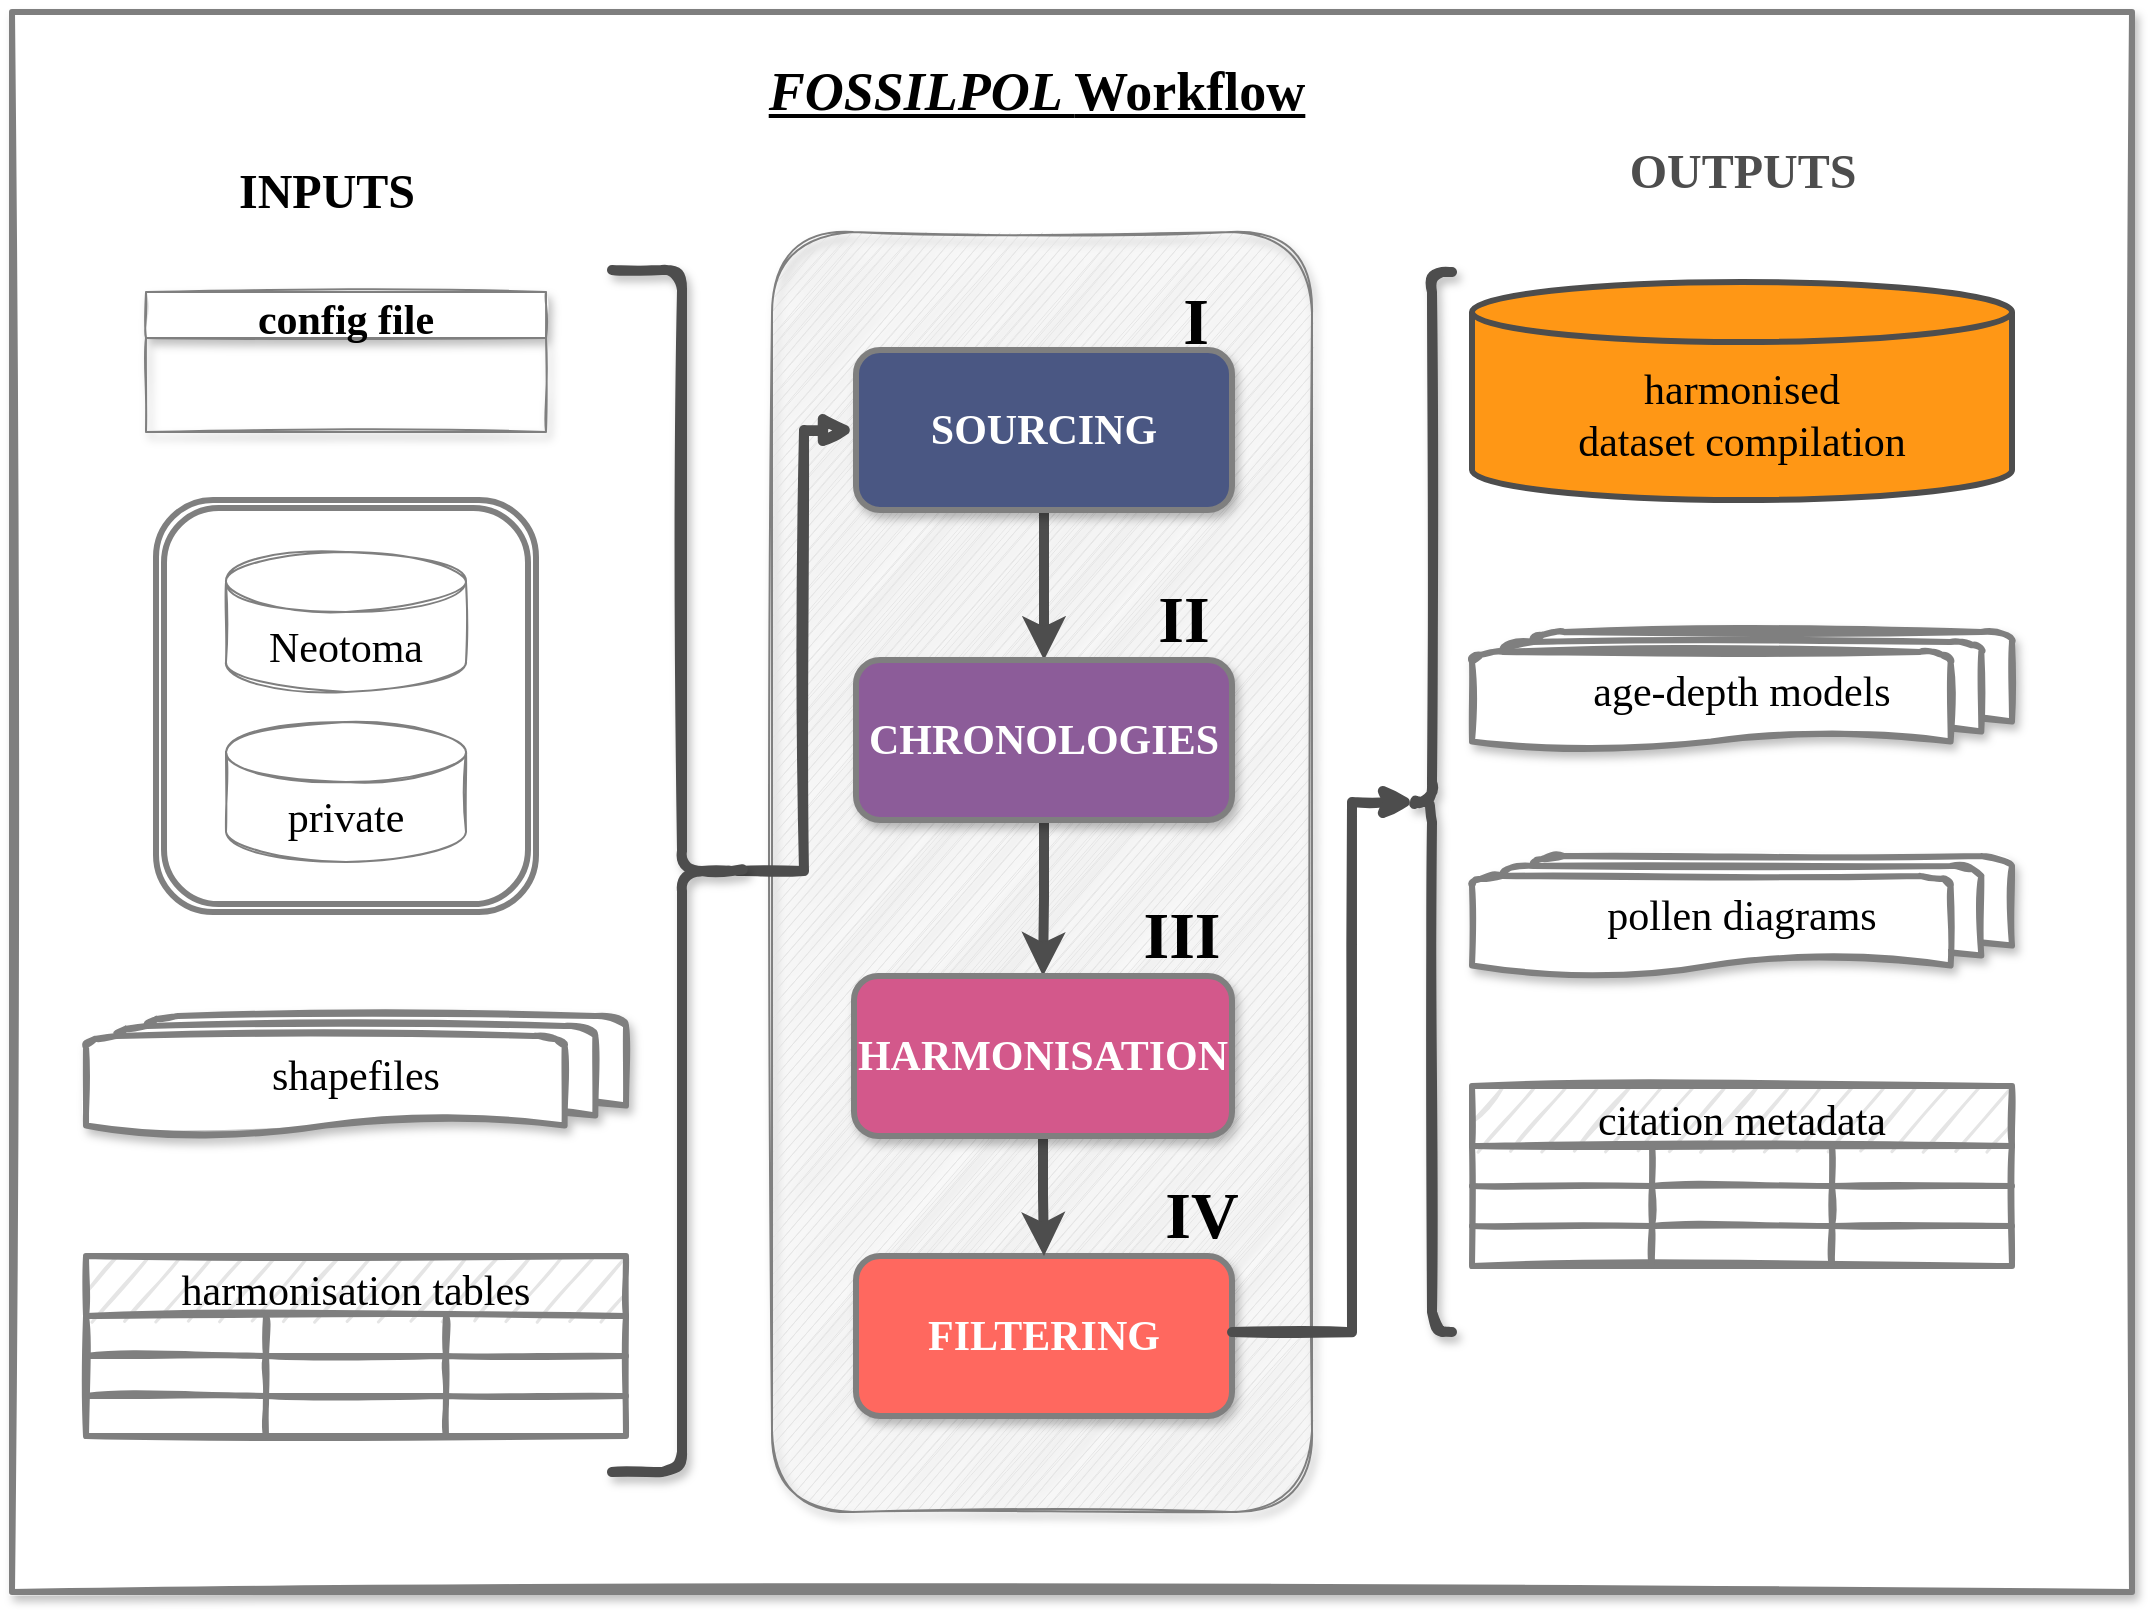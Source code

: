 <mxfile version="20.0.1" type="device"><diagram id="kgpKYQtTHZ0yAKxKKP6v" name="Page-1"><mxGraphModel dx="2881" dy="1041" grid="1" gridSize="10" guides="1" tooltips="1" connect="1" arrows="1" fold="1" page="1" pageScale="1" pageWidth="850" pageHeight="1100" math="0" shadow="0"><root><mxCell id="0"/><mxCell id="1" parent="0"/><mxCell id="CtJfz06DcJMWu07OVbrL-68" value="" style="rounded=0;whiteSpace=wrap;html=1;shadow=1;sketch=1;fontFamily=Lucida Console;fontSize=21;strokeColor=#7F7F7F;strokeWidth=3;" parent="1" vertex="1"><mxGeometry x="-420" y="180" width="1060" height="790" as="geometry"/></mxCell><mxCell id="CtJfz06DcJMWu07OVbrL-84" value="" style="shape=ext;double=1;rounded=1;whiteSpace=wrap;html=1;shadow=0;sketch=0;fontFamily=Lucida Console;fontSize=21;strokeColor=#7f7f7f;strokeWidth=3;" parent="1" vertex="1"><mxGeometry x="-348" y="424" width="190" height="206" as="geometry"/></mxCell><mxCell id="CtJfz06DcJMWu07OVbrL-42" value="" style="rounded=1;whiteSpace=wrap;html=1;shadow=1;sketch=1;fontFamily=Lucida Console;fontSize=21;fillColor=#E5E5E5;fontColor=#333333;strokeColor=#7f7f7f;" parent="1" vertex="1"><mxGeometry x="-40" y="290" width="270" height="640" as="geometry"/></mxCell><mxCell id="CtJfz06DcJMWu07OVbrL-4" style="edgeStyle=orthogonalEdgeStyle;rounded=0;orthogonalLoop=1;jettySize=auto;html=1;exitX=0.5;exitY=1;exitDx=0;exitDy=0;entryX=0.5;entryY=0;entryDx=0;entryDy=0;strokeWidth=5;strokeColor=#4D4D4D;" parent="1" source="D8-KQS5gUGrc6W0yMjmw-4" target="D8-KQS5gUGrc6W0yMjmw-228" edge="1"><mxGeometry relative="1" as="geometry"/></mxCell><mxCell id="D8-KQS5gUGrc6W0yMjmw-4" value="SOURCING" style="rounded=1;whiteSpace=wrap;html=1;fontFamily=Lucida Console;fontSize=21;sketch=0;fillColor=#4A5783;strokeColor=#7F7F7F;fontColor=#FFFFFF;shadow=1;fontStyle=1;labelBorderColor=none;labelBackgroundColor=none;strokeWidth=3;" parent="1" vertex="1"><mxGeometry x="2" y="349" width="188" height="80" as="geometry"/></mxCell><mxCell id="D8-KQS5gUGrc6W0yMjmw-6" value="Neotoma" style="shape=cylinder3;whiteSpace=wrap;html=1;boundedLbl=1;backgroundOutline=1;size=15;rounded=0;glass=1;fontFamily=Lucida Console;fontSize=21;sketch=1;strokeColor=#7F7F7F;fontColor=#000000;" parent="1" vertex="1"><mxGeometry x="-313" y="450" width="120" height="70" as="geometry"/></mxCell><mxCell id="CtJfz06DcJMWu07OVbrL-5" style="edgeStyle=orthogonalEdgeStyle;rounded=0;orthogonalLoop=1;jettySize=auto;html=1;exitX=0.5;exitY=1;exitDx=0;exitDy=0;entryX=0.5;entryY=0;entryDx=0;entryDy=0;endSize=6;strokeWidth=5;strokeColor=#4D4D4D;" parent="1" source="D8-KQS5gUGrc6W0yMjmw-228" target="ljsbQq2XFhJ2r-xU6_tJ-36" edge="1"><mxGeometry relative="1" as="geometry"/></mxCell><mxCell id="D8-KQS5gUGrc6W0yMjmw-228" value="CHRONOLOGIES" style="rounded=1;whiteSpace=wrap;html=1;fontFamily=Lucida Console;fontSize=21;sketch=0;fillColor=#8C5C99;strokeColor=#7f7f7f;fontColor=#FFFFFF;shadow=1;fontStyle=1;strokeWidth=3;" parent="1" vertex="1"><mxGeometry x="2" y="504" width="188" height="80" as="geometry"/></mxCell><mxCell id="ljsbQq2XFhJ2r-xU6_tJ-159" value="FILTERING" style="rounded=1;whiteSpace=wrap;html=1;fontFamily=Lucida Console;fontSize=21;sketch=0;fillColor=#FF685F;strokeColor=#7f7f7f;fontColor=#FFFFFF;shadow=1;fontStyle=1;strokeWidth=3;" parent="1" vertex="1"><mxGeometry x="2" y="802" width="188" height="80" as="geometry"/></mxCell><mxCell id="ljsbQq2XFhJ2r-xU6_tJ-161" style="edgeStyle=orthogonalEdgeStyle;rounded=0;sketch=0;orthogonalLoop=1;jettySize=auto;html=1;exitX=0.5;exitY=1;exitDx=0;exitDy=0;entryX=0.5;entryY=0;entryDx=0;entryDy=0;fontFamily=Lucida Console;fontSize=15;" parent="1" edge="1"><mxGeometry relative="1" as="geometry"><mxPoint x="1688" y="1421" as="sourcePoint"/></mxGeometry></mxCell><mxCell id="ljsbQq2XFhJ2r-xU6_tJ-167" style="edgeStyle=orthogonalEdgeStyle;rounded=0;orthogonalLoop=1;jettySize=auto;html=1;exitX=0;exitY=0.5;exitDx=0;exitDy=0;exitPerimeter=0;entryX=0.5;entryY=0;entryDx=0;entryDy=0;fontFamily=Lucida Console;fontSize=100;" parent="1" edge="1"><mxGeometry relative="1" as="geometry"><mxPoint x="1688" y="1391" as="targetPoint"/></mxGeometry></mxCell><mxCell id="CtJfz06DcJMWu07OVbrL-6" style="edgeStyle=orthogonalEdgeStyle;rounded=0;orthogonalLoop=1;jettySize=auto;html=1;exitX=0.5;exitY=1;exitDx=0;exitDy=0;entryX=0.5;entryY=0;entryDx=0;entryDy=0;strokeWidth=5;strokeColor=#4D4D4D;" parent="1" source="ljsbQq2XFhJ2r-xU6_tJ-36" target="ljsbQq2XFhJ2r-xU6_tJ-159" edge="1"><mxGeometry relative="1" as="geometry"/></mxCell><mxCell id="ljsbQq2XFhJ2r-xU6_tJ-36" value="HARMONISATION" style="rounded=1;whiteSpace=wrap;html=1;fontFamily=Lucida Console;fontSize=21;sketch=0;fillColor=#D3588B;strokeColor=#7f7f7f;fontColor=#FFFFFF;shadow=1;fontStyle=1;strokeWidth=3;" parent="1" vertex="1"><mxGeometry x="1" y="662" width="189" height="80" as="geometry"/></mxCell><mxCell id="CtJfz06DcJMWu07OVbrL-1" value="private" style="shape=cylinder3;whiteSpace=wrap;html=1;boundedLbl=1;backgroundOutline=1;size=15;rounded=0;glass=1;fontFamily=Lucida Console;fontSize=21;sketch=1;strokeColor=#7f7f7f;fontColor=#000000;" parent="1" vertex="1"><mxGeometry x="-313" y="535" width="120" height="70" as="geometry"/></mxCell><mxCell id="CtJfz06DcJMWu07OVbrL-11" value="&lt;b style=&quot;font-size: 33px;&quot;&gt;&lt;font style=&quot;font-size: 33px;&quot;&gt;I&lt;/font&gt;&lt;/b&gt;" style="text;html=1;strokeColor=none;fillColor=none;align=center;verticalAlign=middle;whiteSpace=wrap;rounded=0;sketch=0;fontFamily=Lucida Console;fontSize=33;" parent="1" vertex="1"><mxGeometry x="142" y="260" width="60" height="150" as="geometry"/></mxCell><mxCell id="CtJfz06DcJMWu07OVbrL-12" value="&lt;b style=&quot;font-size: 33px;&quot;&gt;&lt;font style=&quot;font-size: 33px;&quot;&gt;II&lt;/font&gt;&lt;/b&gt;" style="text;html=1;strokeColor=none;fillColor=none;align=center;verticalAlign=middle;whiteSpace=wrap;rounded=0;sketch=0;fontFamily=Lucida Console;fontSize=33;" parent="1" vertex="1"><mxGeometry x="121" y="409" width="90" height="150" as="geometry"/></mxCell><mxCell id="CtJfz06DcJMWu07OVbrL-13" value="&lt;b style=&quot;font-size: 33px;&quot;&gt;&lt;font style=&quot;font-size: 33px;&quot;&gt;III&lt;/font&gt;&lt;/b&gt;" style="text;html=1;strokeColor=none;fillColor=none;align=center;verticalAlign=middle;whiteSpace=wrap;rounded=0;sketch=0;fontFamily=Lucida Console;fontSize=33;" parent="1" vertex="1"><mxGeometry x="120" y="567" width="90" height="150" as="geometry"/></mxCell><mxCell id="CtJfz06DcJMWu07OVbrL-14" value="&lt;b style=&quot;font-size: 33px;&quot;&gt;&lt;font style=&quot;font-size: 33px;&quot;&gt;IV&lt;/font&gt;&lt;/b&gt;" style="text;html=1;strokeColor=none;fillColor=none;align=center;verticalAlign=middle;whiteSpace=wrap;rounded=0;sketch=0;fontFamily=Lucida Console;fontSize=33;" parent="1" vertex="1"><mxGeometry x="130" y="707" width="90" height="150" as="geometry"/></mxCell><mxCell id="CtJfz06DcJMWu07OVbrL-17" value="INPUTS" style="text;strokeColor=none;fillColor=none;html=1;fontSize=24;fontStyle=1;verticalAlign=middle;align=center;shadow=1;sketch=1;fontFamily=Lucida Console;fontColor=#000000;" parent="1" vertex="1"><mxGeometry x="-313" y="250" width="100" height="40" as="geometry"/></mxCell><mxCell id="CtJfz06DcJMWu07OVbrL-18" style="edgeStyle=orthogonalEdgeStyle;rounded=0;orthogonalLoop=1;jettySize=auto;html=1;exitX=0.5;exitY=1;exitDx=0;exitDy=0;fontFamily=Lucida Console;fontSize=16;" parent="1" edge="1"><mxGeometry relative="1" as="geometry"><mxPoint x="-243" y="880.33" as="sourcePoint"/><mxPoint x="-243" y="880.33" as="targetPoint"/></mxGeometry></mxCell><mxCell id="CtJfz06DcJMWu07OVbrL-35" value="shapefiles" style="strokeWidth=3;html=1;shape=mxgraph.flowchart.multi-document;whiteSpace=wrap;shadow=1;sketch=1;fontFamily=Lucida Console;fontSize=21;fontColor=#000000;strokeColor=#7f7f7f;" parent="1" vertex="1"><mxGeometry x="-383" y="682" width="270" height="60" as="geometry"/></mxCell><mxCell id="CtJfz06DcJMWu07OVbrL-43" value="OUTPUTS" style="text;strokeColor=none;fillColor=none;html=1;fontSize=24;fontStyle=1;verticalAlign=middle;align=center;shadow=1;sketch=1;fontFamily=Lucida Console;fontColor=#4d4d4d;" parent="1" vertex="1"><mxGeometry x="395" y="240" width="100" height="40" as="geometry"/></mxCell><mxCell id="CtJfz06DcJMWu07OVbrL-45" value="harmonised &lt;br&gt;dataset compilation" style="shape=cylinder3;whiteSpace=wrap;html=1;boundedLbl=1;backgroundOutline=1;size=15;rounded=0;glass=1;fontFamily=Lucida Console;fontSize=21;sketch=0;strokeColor=#4D4D4D;strokeWidth=3;fillColor=#FF9715;" parent="1" vertex="1"><mxGeometry x="310" y="315" width="270" height="109" as="geometry"/></mxCell><mxCell id="CtJfz06DcJMWu07OVbrL-46" value="pollen diagrams" style="strokeWidth=3;html=1;shape=mxgraph.flowchart.multi-document;whiteSpace=wrap;shadow=1;sketch=1;fontFamily=Lucida Console;fontSize=21;strokeColor=#7f7f7f;" parent="1" vertex="1"><mxGeometry x="310" y="602" width="270" height="60" as="geometry"/></mxCell><mxCell id="CtJfz06DcJMWu07OVbrL-47" value="age-depth models" style="strokeWidth=3;html=1;shape=mxgraph.flowchart.multi-document;whiteSpace=wrap;shadow=1;sketch=1;fontFamily=Lucida Console;fontSize=21;strokeColor=#7f7f7f;" parent="1" vertex="1"><mxGeometry x="310" y="490" width="270" height="60" as="geometry"/></mxCell><mxCell id="CtJfz06DcJMWu07OVbrL-52" value="citation metadata" style="shape=table;startSize=30;container=1;collapsible=0;childLayout=tableLayout;fontStyle=0;align=center;pointerEvents=1;sketch=1;fontFamily=Lucida Console;fontSize=21;fillColor=#e5e5e5;strokeColor=#7f7f7f;strokeWidth=3;" parent="1" vertex="1"><mxGeometry x="310" y="717" width="270" height="90" as="geometry"/></mxCell><mxCell id="CtJfz06DcJMWu07OVbrL-53" value="" style="shape=partialRectangle;html=1;whiteSpace=wrap;collapsible=0;dropTarget=0;pointerEvents=0;fillColor=none;top=0;left=0;bottom=0;right=0;points=[[0,0.5],[1,0.5]];portConstraint=eastwest;sketch=0;fontFamily=Lucida Console;fontSize=20;" parent="CtJfz06DcJMWu07OVbrL-52" vertex="1"><mxGeometry y="30" width="270" height="20" as="geometry"/></mxCell><mxCell id="CtJfz06DcJMWu07OVbrL-54" value="" style="shape=partialRectangle;html=1;whiteSpace=wrap;connectable=0;fillColor=none;top=0;left=0;bottom=0;right=0;overflow=hidden;pointerEvents=1;sketch=0;fontFamily=Lucida Console;fontSize=20;" parent="CtJfz06DcJMWu07OVbrL-53" vertex="1"><mxGeometry width="90" height="20" as="geometry"><mxRectangle width="90" height="20" as="alternateBounds"/></mxGeometry></mxCell><mxCell id="CtJfz06DcJMWu07OVbrL-55" value="" style="shape=partialRectangle;html=1;whiteSpace=wrap;connectable=0;fillColor=none;top=0;left=0;bottom=0;right=0;overflow=hidden;pointerEvents=1;sketch=0;fontFamily=Lucida Console;fontSize=20;" parent="CtJfz06DcJMWu07OVbrL-53" vertex="1"><mxGeometry x="90" width="90" height="20" as="geometry"><mxRectangle width="90" height="20" as="alternateBounds"/></mxGeometry></mxCell><mxCell id="CtJfz06DcJMWu07OVbrL-56" value="" style="shape=partialRectangle;html=1;whiteSpace=wrap;connectable=0;fillColor=none;top=0;left=0;bottom=0;right=0;overflow=hidden;pointerEvents=1;sketch=0;fontFamily=Lucida Console;fontSize=20;" parent="CtJfz06DcJMWu07OVbrL-53" vertex="1"><mxGeometry x="180" width="90" height="20" as="geometry"><mxRectangle width="90" height="20" as="alternateBounds"/></mxGeometry></mxCell><mxCell id="CtJfz06DcJMWu07OVbrL-57" value="" style="shape=partialRectangle;html=1;whiteSpace=wrap;collapsible=0;dropTarget=0;pointerEvents=0;fillColor=none;top=0;left=0;bottom=0;right=0;points=[[0,0.5],[1,0.5]];portConstraint=eastwest;sketch=0;fontFamily=Lucida Console;fontSize=20;" parent="CtJfz06DcJMWu07OVbrL-52" vertex="1"><mxGeometry y="50" width="270" height="20" as="geometry"/></mxCell><mxCell id="CtJfz06DcJMWu07OVbrL-58" value="" style="shape=partialRectangle;html=1;whiteSpace=wrap;connectable=0;fillColor=none;top=0;left=0;bottom=0;right=0;overflow=hidden;pointerEvents=1;sketch=0;fontFamily=Lucida Console;fontSize=20;" parent="CtJfz06DcJMWu07OVbrL-57" vertex="1"><mxGeometry width="90" height="20" as="geometry"><mxRectangle width="90" height="20" as="alternateBounds"/></mxGeometry></mxCell><mxCell id="CtJfz06DcJMWu07OVbrL-59" value="" style="shape=partialRectangle;html=1;whiteSpace=wrap;connectable=0;fillColor=none;top=0;left=0;bottom=0;right=0;overflow=hidden;pointerEvents=1;sketch=0;fontFamily=Lucida Console;fontSize=20;" parent="CtJfz06DcJMWu07OVbrL-57" vertex="1"><mxGeometry x="90" width="90" height="20" as="geometry"><mxRectangle width="90" height="20" as="alternateBounds"/></mxGeometry></mxCell><mxCell id="CtJfz06DcJMWu07OVbrL-60" value="" style="shape=partialRectangle;html=1;whiteSpace=wrap;connectable=0;fillColor=none;top=0;left=0;bottom=0;right=0;overflow=hidden;pointerEvents=1;sketch=0;fontFamily=Lucida Console;fontSize=20;" parent="CtJfz06DcJMWu07OVbrL-57" vertex="1"><mxGeometry x="180" width="90" height="20" as="geometry"><mxRectangle width="90" height="20" as="alternateBounds"/></mxGeometry></mxCell><mxCell id="CtJfz06DcJMWu07OVbrL-61" value="" style="shape=partialRectangle;html=1;whiteSpace=wrap;collapsible=0;dropTarget=0;pointerEvents=0;fillColor=none;top=0;left=0;bottom=0;right=0;points=[[0,0.5],[1,0.5]];portConstraint=eastwest;sketch=0;fontFamily=Lucida Console;fontSize=20;" parent="CtJfz06DcJMWu07OVbrL-52" vertex="1"><mxGeometry y="70" width="270" height="20" as="geometry"/></mxCell><mxCell id="CtJfz06DcJMWu07OVbrL-62" value="" style="shape=partialRectangle;html=1;whiteSpace=wrap;connectable=0;fillColor=none;top=0;left=0;bottom=0;right=0;overflow=hidden;pointerEvents=1;sketch=0;fontFamily=Lucida Console;fontSize=20;" parent="CtJfz06DcJMWu07OVbrL-61" vertex="1"><mxGeometry width="90" height="20" as="geometry"><mxRectangle width="90" height="20" as="alternateBounds"/></mxGeometry></mxCell><mxCell id="CtJfz06DcJMWu07OVbrL-63" value="" style="shape=partialRectangle;html=1;whiteSpace=wrap;connectable=0;fillColor=none;top=0;left=0;bottom=0;right=0;overflow=hidden;pointerEvents=1;sketch=0;fontFamily=Lucida Console;fontSize=20;" parent="CtJfz06DcJMWu07OVbrL-61" vertex="1"><mxGeometry x="90" width="90" height="20" as="geometry"><mxRectangle width="90" height="20" as="alternateBounds"/></mxGeometry></mxCell><mxCell id="CtJfz06DcJMWu07OVbrL-64" value="" style="shape=partialRectangle;html=1;whiteSpace=wrap;connectable=0;fillColor=none;top=0;left=0;bottom=0;right=0;overflow=hidden;pointerEvents=1;sketch=0;fontFamily=Lucida Console;fontSize=20;" parent="CtJfz06DcJMWu07OVbrL-61" vertex="1"><mxGeometry x="180" width="90" height="20" as="geometry"><mxRectangle width="90" height="20" as="alternateBounds"/></mxGeometry></mxCell><mxCell id="CtJfz06DcJMWu07OVbrL-67" style="edgeStyle=orthogonalEdgeStyle;rounded=0;sketch=1;orthogonalLoop=1;jettySize=auto;html=1;exitX=0.1;exitY=0.5;exitDx=0;exitDy=0;exitPerimeter=0;fontFamily=Lucida Console;fontSize=21;entryX=0.667;entryY=0.887;entryDx=0;entryDy=0;entryPerimeter=0;endArrow=none;endFill=0;startArrow=classic;startFill=1;strokeColor=#4D4D4D;strokeWidth=5;" parent="1" source="CtJfz06DcJMWu07OVbrL-66" target="CtJfz06DcJMWu07OVbrL-14" edge="1"><mxGeometry relative="1" as="geometry"><mxPoint x="250" y="590" as="targetPoint"/></mxGeometry></mxCell><mxCell id="CtJfz06DcJMWu07OVbrL-66" value="" style="shape=curlyBracket;whiteSpace=wrap;html=1;rounded=1;shadow=1;sketch=1;fontFamily=Lucida Console;fontSize=21;strokeColor=#4D4D4D;strokeWidth=5;" parent="1" vertex="1"><mxGeometry x="280" y="310" width="20" height="530" as="geometry"/></mxCell><mxCell id="CtJfz06DcJMWu07OVbrL-69" value="harmonisation tables" style="shape=table;startSize=30;container=1;collapsible=0;childLayout=tableLayout;fontStyle=0;align=center;pointerEvents=1;sketch=1;fontFamily=Lucida Console;fontSize=21;fillColor=#e5e5e5;strokeColor=#7f7f7f;fontColor=#000000;strokeWidth=3;" parent="1" vertex="1"><mxGeometry x="-383" y="802" width="270" height="90" as="geometry"/></mxCell><mxCell id="CtJfz06DcJMWu07OVbrL-70" value="" style="shape=partialRectangle;html=1;whiteSpace=wrap;collapsible=0;dropTarget=0;pointerEvents=0;fillColor=none;top=0;left=0;bottom=0;right=0;points=[[0,0.5],[1,0.5]];portConstraint=eastwest;sketch=0;fontFamily=Lucida Console;fontSize=20;" parent="CtJfz06DcJMWu07OVbrL-69" vertex="1"><mxGeometry y="30" width="270" height="20" as="geometry"/></mxCell><mxCell id="CtJfz06DcJMWu07OVbrL-71" value="" style="shape=partialRectangle;html=1;whiteSpace=wrap;connectable=0;fillColor=none;top=0;left=0;bottom=0;right=0;overflow=hidden;pointerEvents=1;sketch=0;fontFamily=Lucida Console;fontSize=20;" parent="CtJfz06DcJMWu07OVbrL-70" vertex="1"><mxGeometry width="90" height="20" as="geometry"><mxRectangle width="90" height="20" as="alternateBounds"/></mxGeometry></mxCell><mxCell id="CtJfz06DcJMWu07OVbrL-72" value="" style="shape=partialRectangle;html=1;whiteSpace=wrap;connectable=0;fillColor=none;top=0;left=0;bottom=0;right=0;overflow=hidden;pointerEvents=1;sketch=0;fontFamily=Lucida Console;fontSize=20;" parent="CtJfz06DcJMWu07OVbrL-70" vertex="1"><mxGeometry x="90" width="90" height="20" as="geometry"><mxRectangle width="90" height="20" as="alternateBounds"/></mxGeometry></mxCell><mxCell id="CtJfz06DcJMWu07OVbrL-73" value="" style="shape=partialRectangle;html=1;whiteSpace=wrap;connectable=0;fillColor=none;top=0;left=0;bottom=0;right=0;overflow=hidden;pointerEvents=1;sketch=0;fontFamily=Lucida Console;fontSize=20;" parent="CtJfz06DcJMWu07OVbrL-70" vertex="1"><mxGeometry x="180" width="90" height="20" as="geometry"><mxRectangle width="90" height="20" as="alternateBounds"/></mxGeometry></mxCell><mxCell id="CtJfz06DcJMWu07OVbrL-74" value="" style="shape=partialRectangle;html=1;whiteSpace=wrap;collapsible=0;dropTarget=0;pointerEvents=0;fillColor=none;top=0;left=0;bottom=0;right=0;points=[[0,0.5],[1,0.5]];portConstraint=eastwest;sketch=0;fontFamily=Lucida Console;fontSize=20;" parent="CtJfz06DcJMWu07OVbrL-69" vertex="1"><mxGeometry y="50" width="270" height="20" as="geometry"/></mxCell><mxCell id="CtJfz06DcJMWu07OVbrL-75" value="" style="shape=partialRectangle;html=1;whiteSpace=wrap;connectable=0;fillColor=none;top=0;left=0;bottom=0;right=0;overflow=hidden;pointerEvents=1;sketch=0;fontFamily=Lucida Console;fontSize=20;" parent="CtJfz06DcJMWu07OVbrL-74" vertex="1"><mxGeometry width="90" height="20" as="geometry"><mxRectangle width="90" height="20" as="alternateBounds"/></mxGeometry></mxCell><mxCell id="CtJfz06DcJMWu07OVbrL-76" value="" style="shape=partialRectangle;html=1;whiteSpace=wrap;connectable=0;fillColor=none;top=0;left=0;bottom=0;right=0;overflow=hidden;pointerEvents=1;sketch=0;fontFamily=Lucida Console;fontSize=20;" parent="CtJfz06DcJMWu07OVbrL-74" vertex="1"><mxGeometry x="90" width="90" height="20" as="geometry"><mxRectangle width="90" height="20" as="alternateBounds"/></mxGeometry></mxCell><mxCell id="CtJfz06DcJMWu07OVbrL-77" value="" style="shape=partialRectangle;html=1;whiteSpace=wrap;connectable=0;fillColor=none;top=0;left=0;bottom=0;right=0;overflow=hidden;pointerEvents=1;sketch=0;fontFamily=Lucida Console;fontSize=20;" parent="CtJfz06DcJMWu07OVbrL-74" vertex="1"><mxGeometry x="180" width="90" height="20" as="geometry"><mxRectangle width="90" height="20" as="alternateBounds"/></mxGeometry></mxCell><mxCell id="CtJfz06DcJMWu07OVbrL-78" value="" style="shape=partialRectangle;html=1;whiteSpace=wrap;collapsible=0;dropTarget=0;pointerEvents=0;fillColor=none;top=0;left=0;bottom=0;right=0;points=[[0,0.5],[1,0.5]];portConstraint=eastwest;sketch=0;fontFamily=Lucida Console;fontSize=20;" parent="CtJfz06DcJMWu07OVbrL-69" vertex="1"><mxGeometry y="70" width="270" height="20" as="geometry"/></mxCell><mxCell id="CtJfz06DcJMWu07OVbrL-79" value="" style="shape=partialRectangle;html=1;whiteSpace=wrap;connectable=0;fillColor=none;top=0;left=0;bottom=0;right=0;overflow=hidden;pointerEvents=1;sketch=0;fontFamily=Lucida Console;fontSize=20;" parent="CtJfz06DcJMWu07OVbrL-78" vertex="1"><mxGeometry width="90" height="20" as="geometry"><mxRectangle width="90" height="20" as="alternateBounds"/></mxGeometry></mxCell><mxCell id="CtJfz06DcJMWu07OVbrL-80" value="" style="shape=partialRectangle;html=1;whiteSpace=wrap;connectable=0;fillColor=none;top=0;left=0;bottom=0;right=0;overflow=hidden;pointerEvents=1;sketch=0;fontFamily=Lucida Console;fontSize=20;" parent="CtJfz06DcJMWu07OVbrL-78" vertex="1"><mxGeometry x="90" width="90" height="20" as="geometry"><mxRectangle width="90" height="20" as="alternateBounds"/></mxGeometry></mxCell><mxCell id="CtJfz06DcJMWu07OVbrL-81" value="" style="shape=partialRectangle;html=1;whiteSpace=wrap;connectable=0;fillColor=none;top=0;left=0;bottom=0;right=0;overflow=hidden;pointerEvents=1;sketch=0;fontFamily=Lucida Console;fontSize=20;" parent="CtJfz06DcJMWu07OVbrL-78" vertex="1"><mxGeometry x="180" width="90" height="20" as="geometry"><mxRectangle width="90" height="20" as="alternateBounds"/></mxGeometry></mxCell><mxCell id="CtJfz06DcJMWu07OVbrL-82" value="config file" style="swimlane;shadow=1;sketch=1;fontFamily=Lucida Console;fontSize=21;fontColor=#000000;strokeColor=#7f7f7f;" parent="1" vertex="1"><mxGeometry x="-353" y="320" width="200" height="70" as="geometry"/></mxCell><mxCell id="CtJfz06DcJMWu07OVbrL-87" style="edgeStyle=orthogonalEdgeStyle;rounded=0;sketch=1;orthogonalLoop=1;jettySize=auto;html=1;exitX=0.1;exitY=0.5;exitDx=0;exitDy=0;exitPerimeter=0;entryX=0;entryY=0.5;entryDx=0;entryDy=0;fontFamily=Lucida Console;fontSize=21;startArrow=none;startFill=0;endArrow=block;endFill=1;strokeColor=#4d4d4d;strokeWidth=5;" parent="1" source="CtJfz06DcJMWu07OVbrL-83" target="D8-KQS5gUGrc6W0yMjmw-4" edge="1"><mxGeometry relative="1" as="geometry"/></mxCell><mxCell id="CtJfz06DcJMWu07OVbrL-83" value="" style="shape=curlyBracket;whiteSpace=wrap;html=1;rounded=1;flipH=1;shadow=1;sketch=1;fontFamily=Lucida Console;fontSize=21;size=0.5;strokeColor=#4d4d4d;strokeWidth=5;" parent="1" vertex="1"><mxGeometry x="-120" y="309" width="70" height="601" as="geometry"/></mxCell><mxCell id="67rwmR_nmNs8ms3q8Gyh-1" value="&lt;i style=&quot;font-size: 27px;&quot;&gt;FOSSILPOL &lt;/i&gt;Workflow" style="text;strokeColor=none;fillColor=none;html=1;fontSize=27;fontStyle=5;verticalAlign=middle;align=center;shadow=1;sketch=1;fontFamily=Lucida Console;fontColor=#000000;" parent="1" vertex="1"><mxGeometry x="42" y="200" width="100" height="40" as="geometry"/></mxCell></root></mxGraphModel></diagram></mxfile>